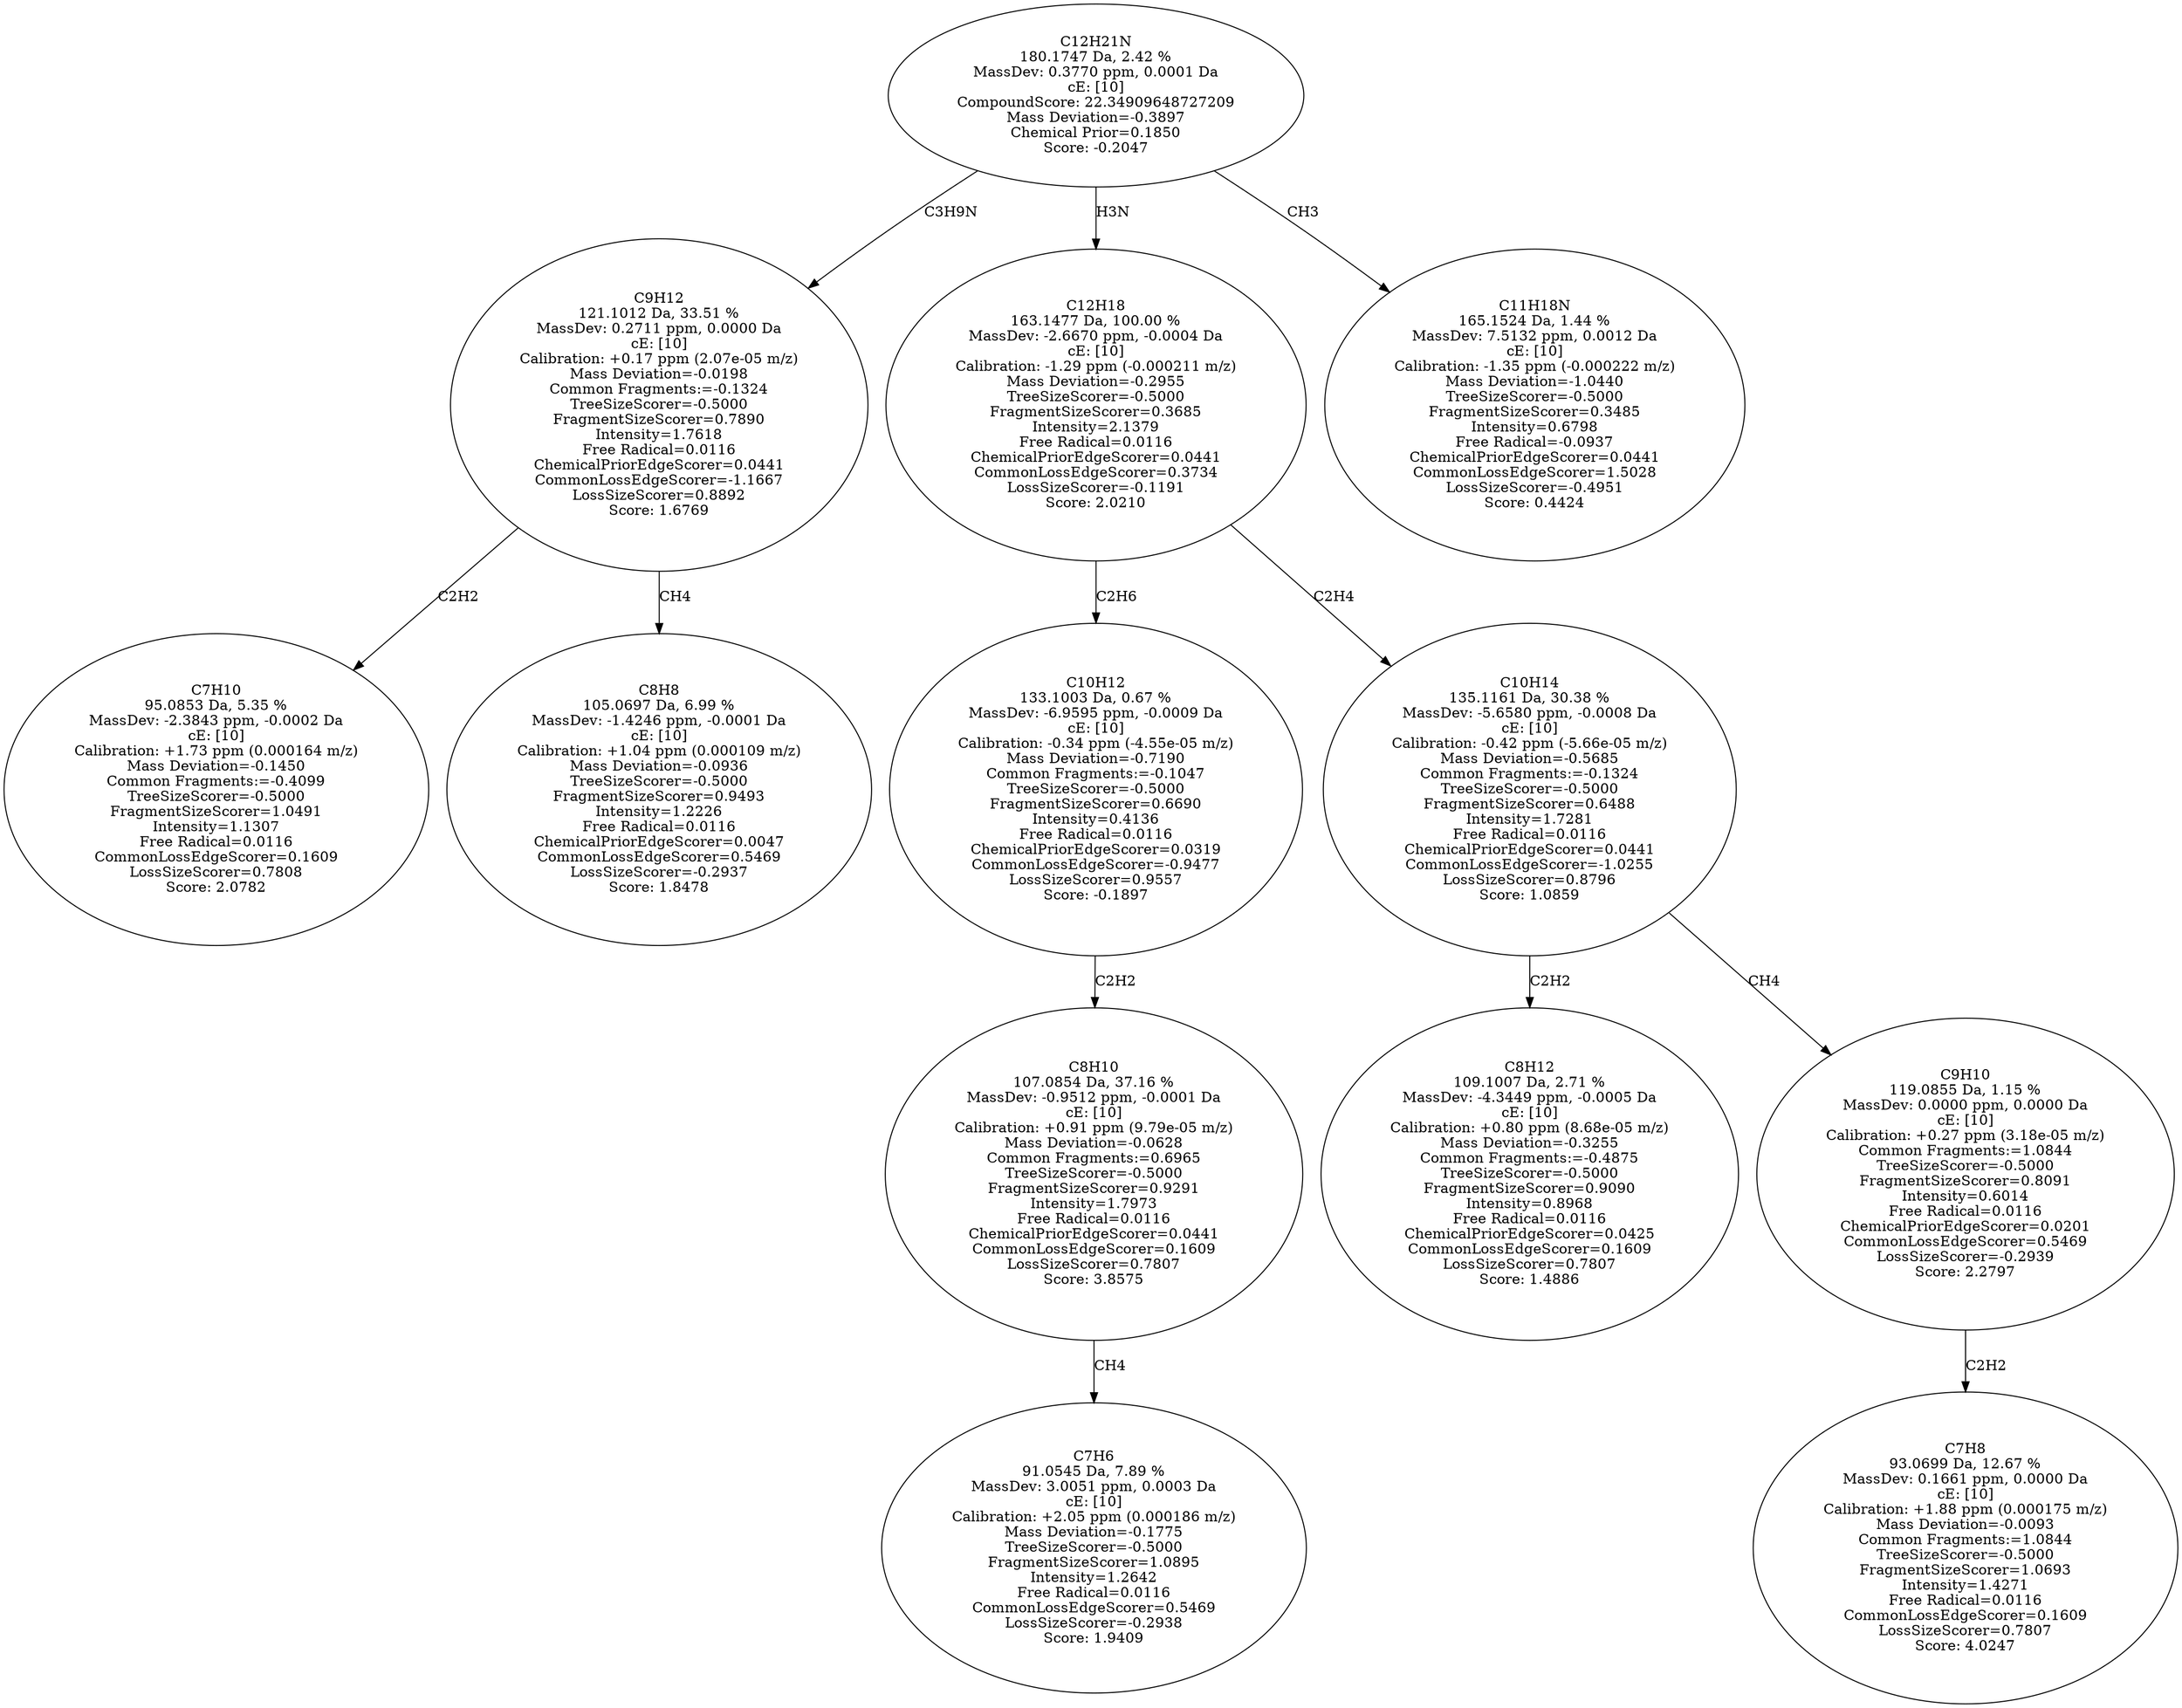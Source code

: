 strict digraph {
v1 [label="C7H10\n95.0853 Da, 5.35 %\nMassDev: -2.3843 ppm, -0.0002 Da\ncE: [10]\nCalibration: +1.73 ppm (0.000164 m/z)\nMass Deviation=-0.1450\nCommon Fragments:=-0.4099\nTreeSizeScorer=-0.5000\nFragmentSizeScorer=1.0491\nIntensity=1.1307\nFree Radical=0.0116\nCommonLossEdgeScorer=0.1609\nLossSizeScorer=0.7808\nScore: 2.0782"];
v2 [label="C8H8\n105.0697 Da, 6.99 %\nMassDev: -1.4246 ppm, -0.0001 Da\ncE: [10]\nCalibration: +1.04 ppm (0.000109 m/z)\nMass Deviation=-0.0936\nTreeSizeScorer=-0.5000\nFragmentSizeScorer=0.9493\nIntensity=1.2226\nFree Radical=0.0116\nChemicalPriorEdgeScorer=0.0047\nCommonLossEdgeScorer=0.5469\nLossSizeScorer=-0.2937\nScore: 1.8478"];
v3 [label="C9H12\n121.1012 Da, 33.51 %\nMassDev: 0.2711 ppm, 0.0000 Da\ncE: [10]\nCalibration: +0.17 ppm (2.07e-05 m/z)\nMass Deviation=-0.0198\nCommon Fragments:=-0.1324\nTreeSizeScorer=-0.5000\nFragmentSizeScorer=0.7890\nIntensity=1.7618\nFree Radical=0.0116\nChemicalPriorEdgeScorer=0.0441\nCommonLossEdgeScorer=-1.1667\nLossSizeScorer=0.8892\nScore: 1.6769"];
v4 [label="C7H6\n91.0545 Da, 7.89 %\nMassDev: 3.0051 ppm, 0.0003 Da\ncE: [10]\nCalibration: +2.05 ppm (0.000186 m/z)\nMass Deviation=-0.1775\nTreeSizeScorer=-0.5000\nFragmentSizeScorer=1.0895\nIntensity=1.2642\nFree Radical=0.0116\nCommonLossEdgeScorer=0.5469\nLossSizeScorer=-0.2938\nScore: 1.9409"];
v5 [label="C8H10\n107.0854 Da, 37.16 %\nMassDev: -0.9512 ppm, -0.0001 Da\ncE: [10]\nCalibration: +0.91 ppm (9.79e-05 m/z)\nMass Deviation=-0.0628\nCommon Fragments:=0.6965\nTreeSizeScorer=-0.5000\nFragmentSizeScorer=0.9291\nIntensity=1.7973\nFree Radical=0.0116\nChemicalPriorEdgeScorer=0.0441\nCommonLossEdgeScorer=0.1609\nLossSizeScorer=0.7807\nScore: 3.8575"];
v6 [label="C10H12\n133.1003 Da, 0.67 %\nMassDev: -6.9595 ppm, -0.0009 Da\ncE: [10]\nCalibration: -0.34 ppm (-4.55e-05 m/z)\nMass Deviation=-0.7190\nCommon Fragments:=-0.1047\nTreeSizeScorer=-0.5000\nFragmentSizeScorer=0.6690\nIntensity=0.4136\nFree Radical=0.0116\nChemicalPriorEdgeScorer=0.0319\nCommonLossEdgeScorer=-0.9477\nLossSizeScorer=0.9557\nScore: -0.1897"];
v7 [label="C8H12\n109.1007 Da, 2.71 %\nMassDev: -4.3449 ppm, -0.0005 Da\ncE: [10]\nCalibration: +0.80 ppm (8.68e-05 m/z)\nMass Deviation=-0.3255\nCommon Fragments:=-0.4875\nTreeSizeScorer=-0.5000\nFragmentSizeScorer=0.9090\nIntensity=0.8968\nFree Radical=0.0116\nChemicalPriorEdgeScorer=0.0425\nCommonLossEdgeScorer=0.1609\nLossSizeScorer=0.7807\nScore: 1.4886"];
v8 [label="C7H8\n93.0699 Da, 12.67 %\nMassDev: 0.1661 ppm, 0.0000 Da\ncE: [10]\nCalibration: +1.88 ppm (0.000175 m/z)\nMass Deviation=-0.0093\nCommon Fragments:=1.0844\nTreeSizeScorer=-0.5000\nFragmentSizeScorer=1.0693\nIntensity=1.4271\nFree Radical=0.0116\nCommonLossEdgeScorer=0.1609\nLossSizeScorer=0.7807\nScore: 4.0247"];
v9 [label="C9H10\n119.0855 Da, 1.15 %\nMassDev: 0.0000 ppm, 0.0000 Da\ncE: [10]\nCalibration: +0.27 ppm (3.18e-05 m/z)\nCommon Fragments:=1.0844\nTreeSizeScorer=-0.5000\nFragmentSizeScorer=0.8091\nIntensity=0.6014\nFree Radical=0.0116\nChemicalPriorEdgeScorer=0.0201\nCommonLossEdgeScorer=0.5469\nLossSizeScorer=-0.2939\nScore: 2.2797"];
v10 [label="C10H14\n135.1161 Da, 30.38 %\nMassDev: -5.6580 ppm, -0.0008 Da\ncE: [10]\nCalibration: -0.42 ppm (-5.66e-05 m/z)\nMass Deviation=-0.5685\nCommon Fragments:=-0.1324\nTreeSizeScorer=-0.5000\nFragmentSizeScorer=0.6488\nIntensity=1.7281\nFree Radical=0.0116\nChemicalPriorEdgeScorer=0.0441\nCommonLossEdgeScorer=-1.0255\nLossSizeScorer=0.8796\nScore: 1.0859"];
v11 [label="C12H18\n163.1477 Da, 100.00 %\nMassDev: -2.6670 ppm, -0.0004 Da\ncE: [10]\nCalibration: -1.29 ppm (-0.000211 m/z)\nMass Deviation=-0.2955\nTreeSizeScorer=-0.5000\nFragmentSizeScorer=0.3685\nIntensity=2.1379\nFree Radical=0.0116\nChemicalPriorEdgeScorer=0.0441\nCommonLossEdgeScorer=0.3734\nLossSizeScorer=-0.1191\nScore: 2.0210"];
v12 [label="C11H18N\n165.1524 Da, 1.44 %\nMassDev: 7.5132 ppm, 0.0012 Da\ncE: [10]\nCalibration: -1.35 ppm (-0.000222 m/z)\nMass Deviation=-1.0440\nTreeSizeScorer=-0.5000\nFragmentSizeScorer=0.3485\nIntensity=0.6798\nFree Radical=-0.0937\nChemicalPriorEdgeScorer=0.0441\nCommonLossEdgeScorer=1.5028\nLossSizeScorer=-0.4951\nScore: 0.4424"];
v13 [label="C12H21N\n180.1747 Da, 2.42 %\nMassDev: 0.3770 ppm, 0.0001 Da\ncE: [10]\nCompoundScore: 22.34909648727209\nMass Deviation=-0.3897\nChemical Prior=0.1850\nScore: -0.2047"];
v3 -> v1 [label="C2H2"];
v3 -> v2 [label="CH4"];
v13 -> v3 [label="C3H9N"];
v5 -> v4 [label="CH4"];
v6 -> v5 [label="C2H2"];
v11 -> v6 [label="C2H6"];
v10 -> v7 [label="C2H2"];
v9 -> v8 [label="C2H2"];
v10 -> v9 [label="CH4"];
v11 -> v10 [label="C2H4"];
v13 -> v11 [label="H3N"];
v13 -> v12 [label="CH3"];
}